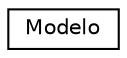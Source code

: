 digraph "Graphical Class Hierarchy"
{
  edge [fontname="Helvetica",fontsize="10",labelfontname="Helvetica",labelfontsize="10"];
  node [fontname="Helvetica",fontsize="10",shape=record];
  rankdir="LR";
  Node0 [label="Modelo",height=0.2,width=0.4,color="black", fillcolor="white", style="filled",URL="$classModelo.html"];
}
